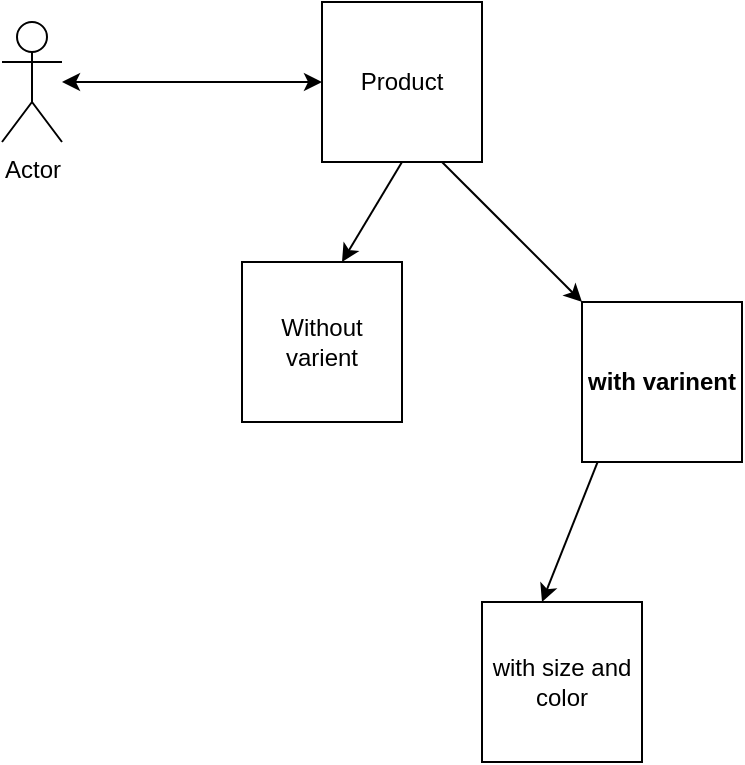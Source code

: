 <mxfile>
    <diagram id="kHXhyIl5t4QNhHxWZ1Zu" name="Page-1">
        <mxGraphModel dx="682" dy="342" grid="1" gridSize="10" guides="1" tooltips="1" connect="1" arrows="1" fold="1" page="1" pageScale="1" pageWidth="850" pageHeight="1100" math="0" shadow="0">
            <root>
                <mxCell id="0"/>
                <mxCell id="1" parent="0"/>
                <mxCell id="2" value="Actor" style="shape=umlActor;verticalLabelPosition=bottom;verticalAlign=top;html=1;outlineConnect=0;" vertex="1" parent="1">
                    <mxGeometry x="70" y="250" width="30" height="60" as="geometry"/>
                </mxCell>
                <mxCell id="3" value="" style="endArrow=classic;startArrow=classic;html=1;" edge="1" parent="1" source="2">
                    <mxGeometry width="50" height="50" relative="1" as="geometry">
                        <mxPoint x="320" y="370" as="sourcePoint"/>
                        <mxPoint x="230" y="280" as="targetPoint"/>
                    </mxGeometry>
                </mxCell>
                <mxCell id="4" value="Product&lt;br&gt;" style="whiteSpace=wrap;html=1;aspect=fixed;" vertex="1" parent="1">
                    <mxGeometry x="230" y="240" width="80" height="80" as="geometry"/>
                </mxCell>
                <mxCell id="5" value="" style="endArrow=classic;html=1;exitX=0.5;exitY=1;exitDx=0;exitDy=0;" edge="1" parent="1" source="4">
                    <mxGeometry width="50" height="50" relative="1" as="geometry">
                        <mxPoint x="320" y="360" as="sourcePoint"/>
                        <mxPoint x="240" y="370" as="targetPoint"/>
                    </mxGeometry>
                </mxCell>
                <mxCell id="6" value="Without varient&lt;br&gt;" style="whiteSpace=wrap;html=1;aspect=fixed;" vertex="1" parent="1">
                    <mxGeometry x="190" y="370" width="80" height="80" as="geometry"/>
                </mxCell>
                <mxCell id="7" value="" style="endArrow=classic;html=1;exitX=0.75;exitY=1;exitDx=0;exitDy=0;entryX=0;entryY=0;entryDx=0;entryDy=0;" edge="1" parent="1" source="4" target="8">
                    <mxGeometry width="50" height="50" relative="1" as="geometry">
                        <mxPoint x="320" y="350" as="sourcePoint"/>
                        <mxPoint x="380" y="400" as="targetPoint"/>
                    </mxGeometry>
                </mxCell>
                <mxCell id="8" value="&lt;b&gt;with varinent&lt;/b&gt;" style="whiteSpace=wrap;html=1;aspect=fixed;" vertex="1" parent="1">
                    <mxGeometry x="360" y="390" width="80" height="80" as="geometry"/>
                </mxCell>
                <mxCell id="10" value="" style="endArrow=classic;html=1;exitX=0.096;exitY=1.004;exitDx=0;exitDy=0;exitPerimeter=0;" edge="1" parent="1" source="8">
                    <mxGeometry width="50" height="50" relative="1" as="geometry">
                        <mxPoint x="370" y="480" as="sourcePoint"/>
                        <mxPoint x="340" y="540" as="targetPoint"/>
                    </mxGeometry>
                </mxCell>
                <mxCell id="11" value="with size and color&lt;br&gt;" style="whiteSpace=wrap;html=1;aspect=fixed;" vertex="1" parent="1">
                    <mxGeometry x="310" y="540" width="80" height="80" as="geometry"/>
                </mxCell>
            </root>
        </mxGraphModel>
    </diagram>
</mxfile>